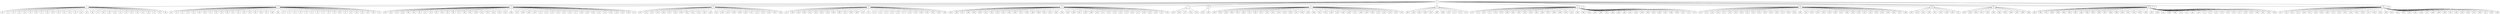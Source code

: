 
graph graphname {
    0 -- 1
0 -- 2
0 -- 3
0 -- 4
0 -- 5
0 -- 6
0 -- 7
0 -- 8
0 -- 9
0 -- 10
0 -- 11
0 -- 12
0 -- 13
0 -- 14
0 -- 15
0 -- 16
0 -- 17
0 -- 18
0 -- 19
1 -- 20
1 -- 21
1 -- 22
1 -- 23
1 -- 24
1 -- 25
1 -- 26
1 -- 27
1 -- 28
1 -- 29
1 -- 30
1 -- 31
1 -- 32
1 -- 33
1 -- 34
1 -- 35
1 -- 36
1 -- 37
1 -- 38
1 -- 39
1 -- 40
1 -- 41
1 -- 42
1 -- 43
1 -- 44
1 -- 45
1 -- 46
1 -- 47
1 -- 48
1 -- 49
2 -- 50
2 -- 51
2 -- 52
2 -- 53
2 -- 54
2 -- 55
2 -- 56
2 -- 57
2 -- 58
2 -- 59
2 -- 60
2 -- 61
2 -- 62
2 -- 63
2 -- 64
2 -- 65
2 -- 66
2 -- 67
2 -- 68
2 -- 69
2 -- 70
2 -- 71
2 -- 72
2 -- 73
2 -- 74
2 -- 75
2 -- 76
2 -- 77
2 -- 78
2 -- 79
2 -- 80
2 -- 81
2 -- 82
2 -- 83
2 -- 84
2 -- 85
2 -- 86
2 -- 87
3 -- 128
3 -- 130
3 -- 131
3 -- 129
3 -- 88
3 -- 89
3 -- 90
3 -- 91
3 -- 92
3 -- 93
3 -- 94
3 -- 95
3 -- 96
3 -- 97
3 -- 98
3 -- 99
3 -- 100
3 -- 101
3 -- 102
3 -- 103
3 -- 104
3 -- 105
3 -- 106
3 -- 107
3 -- 108
3 -- 109
3 -- 110
3 -- 111
3 -- 112
3 -- 113
3 -- 114
3 -- 115
3 -- 116
3 -- 117
3 -- 118
3 -- 119
3 -- 120
3 -- 121
3 -- 122
3 -- 123
3 -- 124
3 -- 125
3 -- 126
3 -- 127
4 -- 132
4 -- 133
4 -- 134
4 -- 135
4 -- 136
4 -- 137
4 -- 138
4 -- 139
4 -- 140
4 -- 141
4 -- 142
4 -- 143
4 -- 144
4 -- 145
4 -- 146
4 -- 147
4 -- 148
4 -- 149
4 -- 150
4 -- 151
4 -- 152
4 -- 153
4 -- 154
4 -- 155
4 -- 156
5 -- 157
5 -- 158
5 -- 159
5 -- 160
5 -- 161
5 -- 162
5 -- 163
5 -- 164
5 -- 165
5 -- 166
5 -- 167
5 -- 168
5 -- 169
5 -- 170
5 -- 171
5 -- 172
5 -- 173
5 -- 174
5 -- 175
5 -- 176
5 -- 177
5 -- 178
5 -- 179
5 -- 180
5 -- 181
5 -- 182
5 -- 183
5 -- 184
6 -- 185
6 -- 186
6 -- 187
6 -- 188
6 -- 189
6 -- 190
6 -- 191
6 -- 192
6 -- 193
6 -- 194
6 -- 195
6 -- 196
6 -- 197
6 -- 198
6 -- 199
6 -- 200
6 -- 201
6 -- 202
6 -- 203
6 -- 204
6 -- 205
6 -- 206
6 -- 207
6 -- 208
6 -- 209
6 -- 210
6 -- 211
6 -- 212
6 -- 213
6 -- 214
6 -- 215
6 -- 216
6 -- 217
6 -- 218
6 -- 219
6 -- 220
6 -- 221
6 -- 222
7 -- 224
7 -- 226
7 -- 227
7 -- 225
7 -- 223
8 -- 228
8 -- 229
9 -- 256
9 -- 258
9 -- 259
9 -- 260
9 -- 261
9 -- 262
9 -- 257
9 -- 230
9 -- 231
9 -- 232
9 -- 233
9 -- 234
9 -- 235
9 -- 236
9 -- 237
9 -- 238
9 -- 239
9 -- 240
9 -- 241
9 -- 242
9 -- 243
9 -- 244
9 -- 245
9 -- 246
9 -- 247
9 -- 248
9 -- 249
9 -- 250
9 -- 251
9 -- 252
9 -- 253
9 -- 254
9 -- 255
10 -- 263
10 -- 264
10 -- 265
10 -- 266
10 -- 267
10 -- 268
10 -- 269
10 -- 270
10 -- 271
10 -- 272
10 -- 273
11 -- 274
11 -- 275
11 -- 276
11 -- 277
11 -- 278
11 -- 279
11 -- 280
11 -- 281
11 -- 282
11 -- 283
11 -- 284
11 -- 285
11 -- 286
11 -- 287
11 -- 288
11 -- 289
11 -- 290
11 -- 291
11 -- 292
11 -- 293
11 -- 294
11 -- 295
11 -- 296
11 -- 297
11 -- 298
11 -- 299
11 -- 300
11 -- 301
11 -- 302
11 -- 303
11 -- 304
11 -- 305
11 -- 306
11 -- 307
11 -- 308
11 -- 309
11 -- 310
11 -- 311
11 -- 312
13 -- 313
13 -- 314
13 -- 315
13 -- 316
13 -- 317
13 -- 318
13 -- 319
13 -- 320
13 -- 321
13 -- 322
13 -- 323
13 -- 324
13 -- 325
13 -- 326
13 -- 327
13 -- 328
13 -- 329
13 -- 330
13 -- 331
13 -- 332
13 -- 333
13 -- 334
13 -- 335
13 -- 336
13 -- 337
13 -- 338
13 -- 339
13 -- 340
13 -- 341
13 -- 342
13 -- 343
13 -- 344
13 -- 345
13 -- 346
13 -- 347
13 -- 348
14 -- 352
14 -- 354
14 -- 355
14 -- 356
14 -- 357
14 -- 353
14 -- 349
14 -- 350
14 -- 351
15 -- 358
15 -- 359
15 -- 360
15 -- 361
15 -- 362
15 -- 363
15 -- 364
15 -- 365
15 -- 366
15 -- 367
15 -- 368
15 -- 369
16 -- 384
16 -- 386
16 -- 387
16 -- 388
16 -- 389
16 -- 390
16 -- 385
16 -- 392
16 -- 393
16 -- 394
16 -- 395
16 -- 396
16 -- 397
16 -- 398
16 -- 399
16 -- 400
16 -- 401
16 -- 402
16 -- 403
16 -- 404
16 -- 405
16 -- 406
16 -- 407
16 -- 408
16 -- 409
16 -- 410
16 -- 411
16 -- 391
16 -- 370
16 -- 371
16 -- 372
16 -- 373
16 -- 374
16 -- 375
16 -- 376
16 -- 377
16 -- 378
16 -- 379
16 -- 380
16 -- 381
16 -- 382
16 -- 383
18 -- 412
18 -- 413
18 -- 414
18 -- 415
18 -- 416
18 -- 417
18 -- 418
18 -- 419
18 -- 420
18 -- 421
18 -- 422
18 -- 423
18 -- 424
18 -- 425
18 -- 426
18 -- 427
18 -- 428
18 -- 429
18 -- 430
18 -- 431
18 -- 432
18 -- 433
18 -- 434
18 -- 435
18 -- 436
18 -- 437
18 -- 438
18 -- 439
18 -- 440
18 -- 441
18 -- 442
18 -- 443
18 -- 444
18 -- 445
18 -- 446
18 -- 447
18 -- 448
18 -- 449

}

